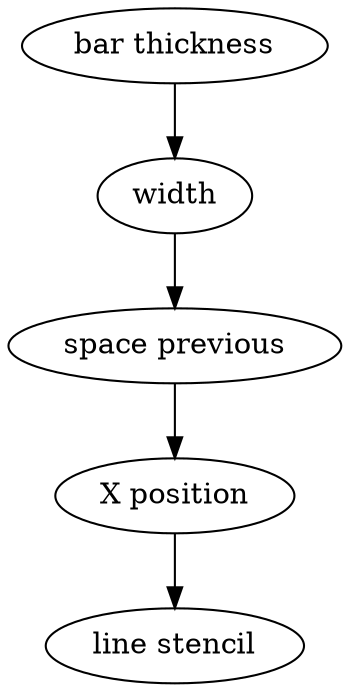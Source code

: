 digraph flowchart {
  "bar thickness" -> "width";
  "width" -> "space previous";
  "space previous" -> "X position";
  "X position" -> "line stencil";
}